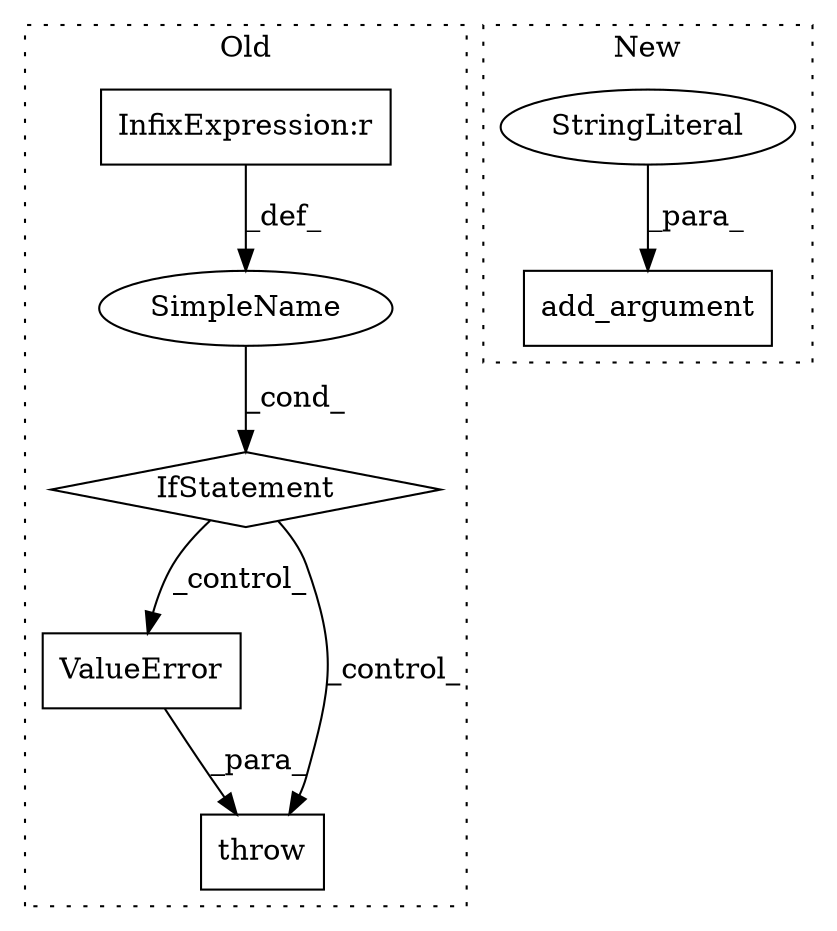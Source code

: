 digraph G {
subgraph cluster0 {
1 [label="ValueError" a="32" s="1936,2006" l="11,1" shape="box"];
4 [label="throw" a="53" s="1930" l="6" shape="box"];
5 [label="SimpleName" a="42" s="" l="" shape="ellipse"];
6 [label="InfixExpression:r" a="27" s="1899" l="3" shape="box"];
7 [label="IfStatement" a="25" s="1843,1918" l="4,2" shape="diamond"];
label = "Old";
style="dotted";
}
subgraph cluster1 {
2 [label="add_argument" a="32" s="581,616" l="13,1" shape="box"];
3 [label="StringLiteral" a="45" s="594" l="14" shape="ellipse"];
label = "New";
style="dotted";
}
1 -> 4 [label="_para_"];
3 -> 2 [label="_para_"];
5 -> 7 [label="_cond_"];
6 -> 5 [label="_def_"];
7 -> 1 [label="_control_"];
7 -> 4 [label="_control_"];
}